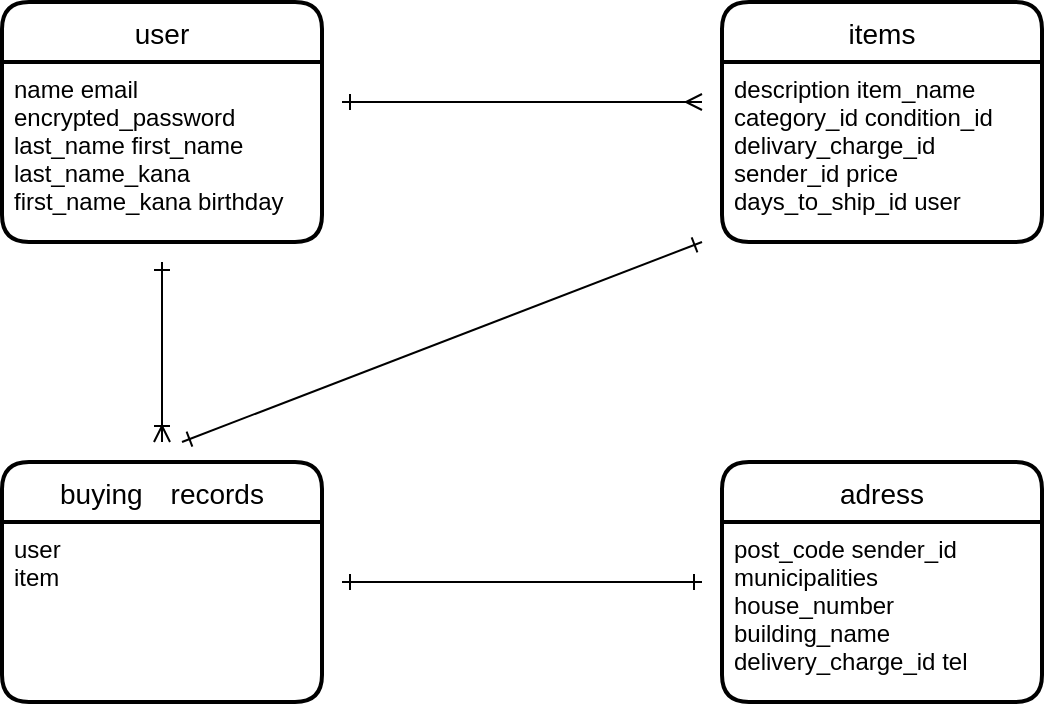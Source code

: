 <mxfile>
    <diagram id="V1QaezweHMF9_VfOwR3Y" name="ページ1">
        <mxGraphModel dx="592" dy="779" grid="1" gridSize="10" guides="1" tooltips="1" connect="1" arrows="1" fold="1" page="1" pageScale="1" pageWidth="827" pageHeight="1169" math="0" shadow="0">
            <root>
                <mxCell id="0"/>
                <mxCell id="1" parent="0"/>
                <mxCell id="2" value="user" style="swimlane;childLayout=stackLayout;horizontal=1;startSize=30;horizontalStack=0;rounded=1;fontSize=14;fontStyle=0;strokeWidth=2;resizeParent=0;resizeLast=1;shadow=0;dashed=0;align=center;" parent="1" vertex="1">
                    <mxGeometry x="40" y="40" width="160" height="120" as="geometry"/>
                </mxCell>
                <mxCell id="3" value="name email&#10;encrypted_password&#10;last_name first_name&#10;last_name_kana&#10;first_name_kana birthday" style="align=left;strokeColor=none;fillColor=none;spacingLeft=4;fontSize=12;verticalAlign=top;resizable=0;rotatable=0;part=1;" parent="2" vertex="1">
                    <mxGeometry y="30" width="160" height="90" as="geometry"/>
                </mxCell>
                <mxCell id="4" value="items" style="swimlane;childLayout=stackLayout;horizontal=1;startSize=30;horizontalStack=0;rounded=1;fontSize=14;fontStyle=0;strokeWidth=2;resizeParent=0;resizeLast=1;shadow=0;dashed=0;align=center;" parent="1" vertex="1">
                    <mxGeometry x="400" y="40" width="160" height="120" as="geometry"/>
                </mxCell>
                <mxCell id="5" value="description item_name&#10;category_id condition_id&#10;delivary_charge_id&#10;sender_id price&#10;days_to_ship_id user" style="align=left;strokeColor=none;fillColor=none;spacingLeft=4;fontSize=12;verticalAlign=top;resizable=0;rotatable=0;part=1;" parent="4" vertex="1">
                    <mxGeometry y="30" width="160" height="90" as="geometry"/>
                </mxCell>
                <mxCell id="6" value="buying　records" style="swimlane;childLayout=stackLayout;horizontal=1;startSize=30;horizontalStack=0;rounded=1;fontSize=14;fontStyle=0;strokeWidth=2;resizeParent=0;resizeLast=1;shadow=0;dashed=0;align=center;" parent="1" vertex="1">
                    <mxGeometry x="40" y="270" width="160" height="120" as="geometry"/>
                </mxCell>
                <mxCell id="7" value="user&#10;item" style="align=left;strokeColor=none;fillColor=none;spacingLeft=4;fontSize=12;verticalAlign=top;resizable=0;rotatable=0;part=1;" parent="6" vertex="1">
                    <mxGeometry y="30" width="160" height="90" as="geometry"/>
                </mxCell>
                <mxCell id="13" value="" style="edgeStyle=entityRelationEdgeStyle;fontSize=12;html=1;endArrow=ERmany;endFill=0;startArrow=ERone;startFill=0;" parent="1" edge="1">
                    <mxGeometry width="100" height="100" relative="1" as="geometry">
                        <mxPoint x="210" y="90" as="sourcePoint"/>
                        <mxPoint x="390" y="90" as="targetPoint"/>
                    </mxGeometry>
                </mxCell>
                <mxCell id="24" value="" style="fontSize=12;html=1;endArrow=ERone;startArrow=ERone;startFill=0;endFill=0;" parent="1" edge="1">
                    <mxGeometry width="100" height="100" relative="1" as="geometry">
                        <mxPoint x="390" y="160" as="sourcePoint"/>
                        <mxPoint x="130" y="260" as="targetPoint"/>
                    </mxGeometry>
                </mxCell>
                <mxCell id="28" value="" style="fontSize=12;html=1;endArrow=ERone;startArrow=ERoneToMany;startFill=0;endFill=0;" parent="1" edge="1">
                    <mxGeometry width="100" height="100" relative="1" as="geometry">
                        <mxPoint x="120" y="260" as="sourcePoint"/>
                        <mxPoint x="120" y="170" as="targetPoint"/>
                    </mxGeometry>
                </mxCell>
                <mxCell id="29" value="adress" style="swimlane;childLayout=stackLayout;horizontal=1;startSize=30;horizontalStack=0;rounded=1;fontSize=14;fontStyle=0;strokeWidth=2;resizeParent=0;resizeLast=1;shadow=0;dashed=0;align=center;" parent="1" vertex="1">
                    <mxGeometry x="400" y="270" width="160" height="120" as="geometry"/>
                </mxCell>
                <mxCell id="30" value="post_code sender_id&#10;municipalities&#10;house_number&#10;building_name&#10;delivery_charge_id tel" style="align=left;strokeColor=none;fillColor=none;spacingLeft=4;fontSize=12;verticalAlign=top;resizable=0;rotatable=0;part=1;" parent="29" vertex="1">
                    <mxGeometry y="30" width="160" height="90" as="geometry"/>
                </mxCell>
                <mxCell id="32" value="" style="fontSize=12;html=1;endArrow=ERone;endFill=1;startArrow=ERone;startFill=0;" edge="1" parent="1">
                    <mxGeometry width="100" height="100" relative="1" as="geometry">
                        <mxPoint x="210" y="330" as="sourcePoint"/>
                        <mxPoint x="390" y="330" as="targetPoint"/>
                    </mxGeometry>
                </mxCell>
            </root>
        </mxGraphModel>
    </diagram>
</mxfile>